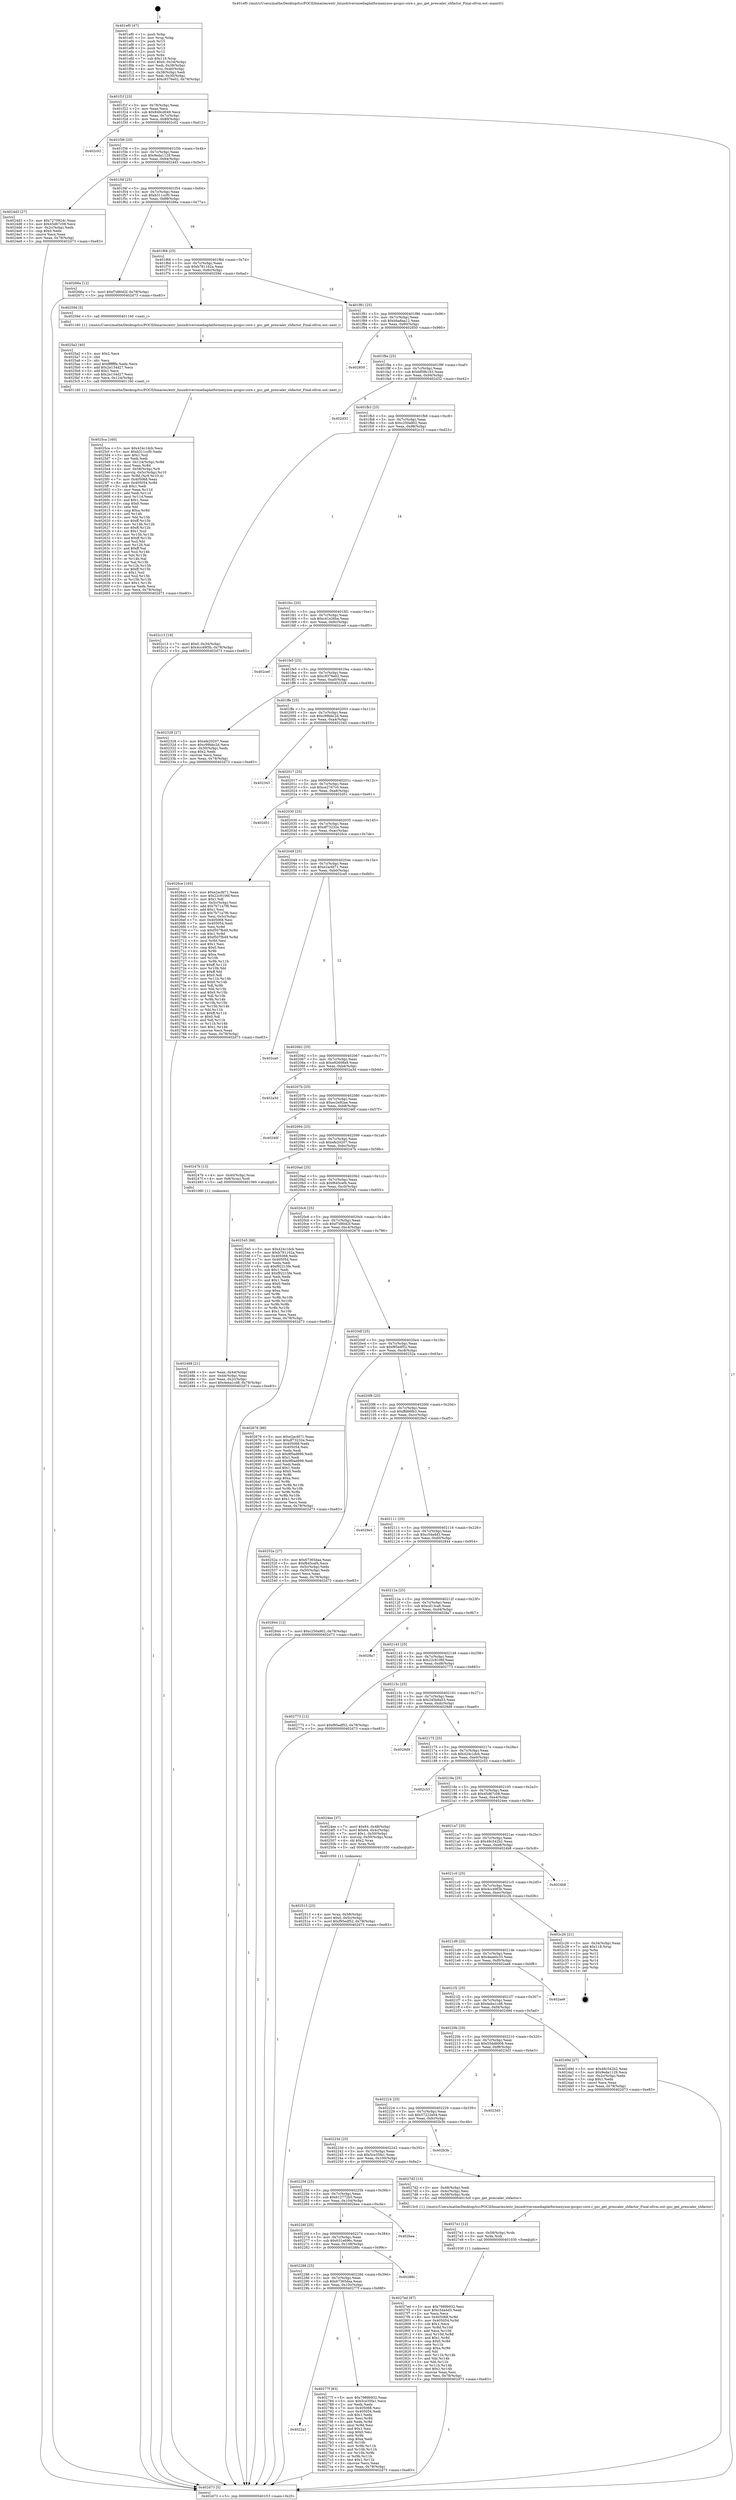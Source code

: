 digraph "0x401ef0" {
  label = "0x401ef0 (/mnt/c/Users/mathe/Desktop/tcc/POCII/binaries/extr_linuxdriversmediaplatformexynos-gscgsc-core.c_gsc_get_prescaler_shfactor_Final-ollvm.out::main(0))"
  labelloc = "t"
  node[shape=record]

  Entry [label="",width=0.3,height=0.3,shape=circle,fillcolor=black,style=filled]
  "0x401f1f" [label="{
     0x401f1f [23]\l
     | [instrs]\l
     &nbsp;&nbsp;0x401f1f \<+3\>: mov -0x78(%rbp),%eax\l
     &nbsp;&nbsp;0x401f22 \<+2\>: mov %eax,%ecx\l
     &nbsp;&nbsp;0x401f24 \<+6\>: sub $0x849cd049,%ecx\l
     &nbsp;&nbsp;0x401f2a \<+3\>: mov %eax,-0x7c(%rbp)\l
     &nbsp;&nbsp;0x401f2d \<+3\>: mov %ecx,-0x80(%rbp)\l
     &nbsp;&nbsp;0x401f30 \<+6\>: je 0000000000402c02 \<main+0xd12\>\l
  }"]
  "0x402c02" [label="{
     0x402c02\l
  }", style=dashed]
  "0x401f36" [label="{
     0x401f36 [25]\l
     | [instrs]\l
     &nbsp;&nbsp;0x401f36 \<+5\>: jmp 0000000000401f3b \<main+0x4b\>\l
     &nbsp;&nbsp;0x401f3b \<+3\>: mov -0x7c(%rbp),%eax\l
     &nbsp;&nbsp;0x401f3e \<+5\>: sub $0x9eda1129,%eax\l
     &nbsp;&nbsp;0x401f43 \<+6\>: mov %eax,-0x84(%rbp)\l
     &nbsp;&nbsp;0x401f49 \<+6\>: je 00000000004024d3 \<main+0x5e3\>\l
  }"]
  Exit [label="",width=0.3,height=0.3,shape=circle,fillcolor=black,style=filled,peripheries=2]
  "0x4024d3" [label="{
     0x4024d3 [27]\l
     | [instrs]\l
     &nbsp;&nbsp;0x4024d3 \<+5\>: mov $0x7270924c,%eax\l
     &nbsp;&nbsp;0x4024d8 \<+5\>: mov $0x45d67c08,%ecx\l
     &nbsp;&nbsp;0x4024dd \<+3\>: mov -0x2c(%rbp),%edx\l
     &nbsp;&nbsp;0x4024e0 \<+3\>: cmp $0x0,%edx\l
     &nbsp;&nbsp;0x4024e3 \<+3\>: cmove %ecx,%eax\l
     &nbsp;&nbsp;0x4024e6 \<+3\>: mov %eax,-0x78(%rbp)\l
     &nbsp;&nbsp;0x4024e9 \<+5\>: jmp 0000000000402d73 \<main+0xe83\>\l
  }"]
  "0x401f4f" [label="{
     0x401f4f [25]\l
     | [instrs]\l
     &nbsp;&nbsp;0x401f4f \<+5\>: jmp 0000000000401f54 \<main+0x64\>\l
     &nbsp;&nbsp;0x401f54 \<+3\>: mov -0x7c(%rbp),%eax\l
     &nbsp;&nbsp;0x401f57 \<+5\>: sub $0xb311ccf0,%eax\l
     &nbsp;&nbsp;0x401f5c \<+6\>: mov %eax,-0x88(%rbp)\l
     &nbsp;&nbsp;0x401f62 \<+6\>: je 000000000040266a \<main+0x77a\>\l
  }"]
  "0x4027ed" [label="{
     0x4027ed [87]\l
     | [instrs]\l
     &nbsp;&nbsp;0x4027ed \<+5\>: mov $0x7989b932,%esi\l
     &nbsp;&nbsp;0x4027f2 \<+5\>: mov $0xc54a4d3,%eax\l
     &nbsp;&nbsp;0x4027f7 \<+2\>: xor %ecx,%ecx\l
     &nbsp;&nbsp;0x4027f9 \<+8\>: mov 0x405068,%r8d\l
     &nbsp;&nbsp;0x402801 \<+8\>: mov 0x405054,%r9d\l
     &nbsp;&nbsp;0x402809 \<+3\>: sub $0x1,%ecx\l
     &nbsp;&nbsp;0x40280c \<+3\>: mov %r8d,%r10d\l
     &nbsp;&nbsp;0x40280f \<+3\>: add %ecx,%r10d\l
     &nbsp;&nbsp;0x402812 \<+4\>: imul %r10d,%r8d\l
     &nbsp;&nbsp;0x402816 \<+4\>: and $0x1,%r8d\l
     &nbsp;&nbsp;0x40281a \<+4\>: cmp $0x0,%r8d\l
     &nbsp;&nbsp;0x40281e \<+4\>: sete %r11b\l
     &nbsp;&nbsp;0x402822 \<+4\>: cmp $0xa,%r9d\l
     &nbsp;&nbsp;0x402826 \<+3\>: setl %bl\l
     &nbsp;&nbsp;0x402829 \<+3\>: mov %r11b,%r14b\l
     &nbsp;&nbsp;0x40282c \<+3\>: and %bl,%r14b\l
     &nbsp;&nbsp;0x40282f \<+3\>: xor %bl,%r11b\l
     &nbsp;&nbsp;0x402832 \<+3\>: or %r11b,%r14b\l
     &nbsp;&nbsp;0x402835 \<+4\>: test $0x1,%r14b\l
     &nbsp;&nbsp;0x402839 \<+3\>: cmovne %eax,%esi\l
     &nbsp;&nbsp;0x40283c \<+3\>: mov %esi,-0x78(%rbp)\l
     &nbsp;&nbsp;0x40283f \<+5\>: jmp 0000000000402d73 \<main+0xe83\>\l
  }"]
  "0x40266a" [label="{
     0x40266a [12]\l
     | [instrs]\l
     &nbsp;&nbsp;0x40266a \<+7\>: movl $0xf7d80d2f,-0x78(%rbp)\l
     &nbsp;&nbsp;0x402671 \<+5\>: jmp 0000000000402d73 \<main+0xe83\>\l
  }"]
  "0x401f68" [label="{
     0x401f68 [25]\l
     | [instrs]\l
     &nbsp;&nbsp;0x401f68 \<+5\>: jmp 0000000000401f6d \<main+0x7d\>\l
     &nbsp;&nbsp;0x401f6d \<+3\>: mov -0x7c(%rbp),%eax\l
     &nbsp;&nbsp;0x401f70 \<+5\>: sub $0xb781162a,%eax\l
     &nbsp;&nbsp;0x401f75 \<+6\>: mov %eax,-0x8c(%rbp)\l
     &nbsp;&nbsp;0x401f7b \<+6\>: je 000000000040259d \<main+0x6ad\>\l
  }"]
  "0x4027e1" [label="{
     0x4027e1 [12]\l
     | [instrs]\l
     &nbsp;&nbsp;0x4027e1 \<+4\>: mov -0x58(%rbp),%rdx\l
     &nbsp;&nbsp;0x4027e5 \<+3\>: mov %rdx,%rdi\l
     &nbsp;&nbsp;0x4027e8 \<+5\>: call 0000000000401030 \<free@plt\>\l
     | [calls]\l
     &nbsp;&nbsp;0x401030 \{1\} (unknown)\l
  }"]
  "0x40259d" [label="{
     0x40259d [5]\l
     | [instrs]\l
     &nbsp;&nbsp;0x40259d \<+5\>: call 0000000000401160 \<next_i\>\l
     | [calls]\l
     &nbsp;&nbsp;0x401160 \{1\} (/mnt/c/Users/mathe/Desktop/tcc/POCII/binaries/extr_linuxdriversmediaplatformexynos-gscgsc-core.c_gsc_get_prescaler_shfactor_Final-ollvm.out::next_i)\l
  }"]
  "0x401f81" [label="{
     0x401f81 [25]\l
     | [instrs]\l
     &nbsp;&nbsp;0x401f81 \<+5\>: jmp 0000000000401f86 \<main+0x96\>\l
     &nbsp;&nbsp;0x401f86 \<+3\>: mov -0x7c(%rbp),%eax\l
     &nbsp;&nbsp;0x401f89 \<+5\>: sub $0xbba8aa12,%eax\l
     &nbsp;&nbsp;0x401f8e \<+6\>: mov %eax,-0x90(%rbp)\l
     &nbsp;&nbsp;0x401f94 \<+6\>: je 0000000000402850 \<main+0x960\>\l
  }"]
  "0x4022a1" [label="{
     0x4022a1\l
  }", style=dashed]
  "0x402850" [label="{
     0x402850\l
  }", style=dashed]
  "0x401f9a" [label="{
     0x401f9a [25]\l
     | [instrs]\l
     &nbsp;&nbsp;0x401f9a \<+5\>: jmp 0000000000401f9f \<main+0xaf\>\l
     &nbsp;&nbsp;0x401f9f \<+3\>: mov -0x7c(%rbp),%eax\l
     &nbsp;&nbsp;0x401fa2 \<+5\>: sub $0xbf09b163,%eax\l
     &nbsp;&nbsp;0x401fa7 \<+6\>: mov %eax,-0x94(%rbp)\l
     &nbsp;&nbsp;0x401fad \<+6\>: je 0000000000402d32 \<main+0xe42\>\l
  }"]
  "0x40277f" [label="{
     0x40277f [83]\l
     | [instrs]\l
     &nbsp;&nbsp;0x40277f \<+5\>: mov $0x7989b932,%eax\l
     &nbsp;&nbsp;0x402784 \<+5\>: mov $0x5ce35fa1,%ecx\l
     &nbsp;&nbsp;0x402789 \<+2\>: xor %edx,%edx\l
     &nbsp;&nbsp;0x40278b \<+7\>: mov 0x405068,%esi\l
     &nbsp;&nbsp;0x402792 \<+7\>: mov 0x405054,%edi\l
     &nbsp;&nbsp;0x402799 \<+3\>: sub $0x1,%edx\l
     &nbsp;&nbsp;0x40279c \<+3\>: mov %esi,%r8d\l
     &nbsp;&nbsp;0x40279f \<+3\>: add %edx,%r8d\l
     &nbsp;&nbsp;0x4027a2 \<+4\>: imul %r8d,%esi\l
     &nbsp;&nbsp;0x4027a6 \<+3\>: and $0x1,%esi\l
     &nbsp;&nbsp;0x4027a9 \<+3\>: cmp $0x0,%esi\l
     &nbsp;&nbsp;0x4027ac \<+4\>: sete %r9b\l
     &nbsp;&nbsp;0x4027b0 \<+3\>: cmp $0xa,%edi\l
     &nbsp;&nbsp;0x4027b3 \<+4\>: setl %r10b\l
     &nbsp;&nbsp;0x4027b7 \<+3\>: mov %r9b,%r11b\l
     &nbsp;&nbsp;0x4027ba \<+3\>: and %r10b,%r11b\l
     &nbsp;&nbsp;0x4027bd \<+3\>: xor %r10b,%r9b\l
     &nbsp;&nbsp;0x4027c0 \<+3\>: or %r9b,%r11b\l
     &nbsp;&nbsp;0x4027c3 \<+4\>: test $0x1,%r11b\l
     &nbsp;&nbsp;0x4027c7 \<+3\>: cmovne %ecx,%eax\l
     &nbsp;&nbsp;0x4027ca \<+3\>: mov %eax,-0x78(%rbp)\l
     &nbsp;&nbsp;0x4027cd \<+5\>: jmp 0000000000402d73 \<main+0xe83\>\l
  }"]
  "0x402d32" [label="{
     0x402d32\l
  }", style=dashed]
  "0x401fb3" [label="{
     0x401fb3 [25]\l
     | [instrs]\l
     &nbsp;&nbsp;0x401fb3 \<+5\>: jmp 0000000000401fb8 \<main+0xc8\>\l
     &nbsp;&nbsp;0x401fb8 \<+3\>: mov -0x7c(%rbp),%eax\l
     &nbsp;&nbsp;0x401fbb \<+5\>: sub $0xc250a902,%eax\l
     &nbsp;&nbsp;0x401fc0 \<+6\>: mov %eax,-0x98(%rbp)\l
     &nbsp;&nbsp;0x401fc6 \<+6\>: je 0000000000402c13 \<main+0xd23\>\l
  }"]
  "0x402288" [label="{
     0x402288 [25]\l
     | [instrs]\l
     &nbsp;&nbsp;0x402288 \<+5\>: jmp 000000000040228d \<main+0x39d\>\l
     &nbsp;&nbsp;0x40228d \<+3\>: mov -0x7c(%rbp),%eax\l
     &nbsp;&nbsp;0x402290 \<+5\>: sub $0x67365daa,%eax\l
     &nbsp;&nbsp;0x402295 \<+6\>: mov %eax,-0x10c(%rbp)\l
     &nbsp;&nbsp;0x40229b \<+6\>: je 000000000040277f \<main+0x88f\>\l
  }"]
  "0x402c13" [label="{
     0x402c13 [19]\l
     | [instrs]\l
     &nbsp;&nbsp;0x402c13 \<+7\>: movl $0x0,-0x34(%rbp)\l
     &nbsp;&nbsp;0x402c1a \<+7\>: movl $0x4cc49f3b,-0x78(%rbp)\l
     &nbsp;&nbsp;0x402c21 \<+5\>: jmp 0000000000402d73 \<main+0xe83\>\l
  }"]
  "0x401fcc" [label="{
     0x401fcc [25]\l
     | [instrs]\l
     &nbsp;&nbsp;0x401fcc \<+5\>: jmp 0000000000401fd1 \<main+0xe1\>\l
     &nbsp;&nbsp;0x401fd1 \<+3\>: mov -0x7c(%rbp),%eax\l
     &nbsp;&nbsp;0x401fd4 \<+5\>: sub $0xc41e26ba,%eax\l
     &nbsp;&nbsp;0x401fd9 \<+6\>: mov %eax,-0x9c(%rbp)\l
     &nbsp;&nbsp;0x401fdf \<+6\>: je 0000000000402ce0 \<main+0xdf0\>\l
  }"]
  "0x40288c" [label="{
     0x40288c\l
  }", style=dashed]
  "0x402ce0" [label="{
     0x402ce0\l
  }", style=dashed]
  "0x401fe5" [label="{
     0x401fe5 [25]\l
     | [instrs]\l
     &nbsp;&nbsp;0x401fe5 \<+5\>: jmp 0000000000401fea \<main+0xfa\>\l
     &nbsp;&nbsp;0x401fea \<+3\>: mov -0x7c(%rbp),%eax\l
     &nbsp;&nbsp;0x401fed \<+5\>: sub $0xc9376e02,%eax\l
     &nbsp;&nbsp;0x401ff2 \<+6\>: mov %eax,-0xa0(%rbp)\l
     &nbsp;&nbsp;0x401ff8 \<+6\>: je 0000000000402328 \<main+0x438\>\l
  }"]
  "0x40226f" [label="{
     0x40226f [25]\l
     | [instrs]\l
     &nbsp;&nbsp;0x40226f \<+5\>: jmp 0000000000402274 \<main+0x384\>\l
     &nbsp;&nbsp;0x402274 \<+3\>: mov -0x7c(%rbp),%eax\l
     &nbsp;&nbsp;0x402277 \<+5\>: sub $0x631e696c,%eax\l
     &nbsp;&nbsp;0x40227c \<+6\>: mov %eax,-0x108(%rbp)\l
     &nbsp;&nbsp;0x402282 \<+6\>: je 000000000040288c \<main+0x99c\>\l
  }"]
  "0x402328" [label="{
     0x402328 [27]\l
     | [instrs]\l
     &nbsp;&nbsp;0x402328 \<+5\>: mov $0xefe20207,%eax\l
     &nbsp;&nbsp;0x40232d \<+5\>: mov $0xc99bbc2d,%ecx\l
     &nbsp;&nbsp;0x402332 \<+3\>: mov -0x30(%rbp),%edx\l
     &nbsp;&nbsp;0x402335 \<+3\>: cmp $0x2,%edx\l
     &nbsp;&nbsp;0x402338 \<+3\>: cmovne %ecx,%eax\l
     &nbsp;&nbsp;0x40233b \<+3\>: mov %eax,-0x78(%rbp)\l
     &nbsp;&nbsp;0x40233e \<+5\>: jmp 0000000000402d73 \<main+0xe83\>\l
  }"]
  "0x401ffe" [label="{
     0x401ffe [25]\l
     | [instrs]\l
     &nbsp;&nbsp;0x401ffe \<+5\>: jmp 0000000000402003 \<main+0x113\>\l
     &nbsp;&nbsp;0x402003 \<+3\>: mov -0x7c(%rbp),%eax\l
     &nbsp;&nbsp;0x402006 \<+5\>: sub $0xc99bbc2d,%eax\l
     &nbsp;&nbsp;0x40200b \<+6\>: mov %eax,-0xa4(%rbp)\l
     &nbsp;&nbsp;0x402011 \<+6\>: je 0000000000402343 \<main+0x453\>\l
  }"]
  "0x402d73" [label="{
     0x402d73 [5]\l
     | [instrs]\l
     &nbsp;&nbsp;0x402d73 \<+5\>: jmp 0000000000401f1f \<main+0x2f\>\l
  }"]
  "0x401ef0" [label="{
     0x401ef0 [47]\l
     | [instrs]\l
     &nbsp;&nbsp;0x401ef0 \<+1\>: push %rbp\l
     &nbsp;&nbsp;0x401ef1 \<+3\>: mov %rsp,%rbp\l
     &nbsp;&nbsp;0x401ef4 \<+2\>: push %r15\l
     &nbsp;&nbsp;0x401ef6 \<+2\>: push %r14\l
     &nbsp;&nbsp;0x401ef8 \<+2\>: push %r13\l
     &nbsp;&nbsp;0x401efa \<+2\>: push %r12\l
     &nbsp;&nbsp;0x401efc \<+1\>: push %rbx\l
     &nbsp;&nbsp;0x401efd \<+7\>: sub $0x118,%rsp\l
     &nbsp;&nbsp;0x401f04 \<+7\>: movl $0x0,-0x34(%rbp)\l
     &nbsp;&nbsp;0x401f0b \<+3\>: mov %edi,-0x38(%rbp)\l
     &nbsp;&nbsp;0x401f0e \<+4\>: mov %rsi,-0x40(%rbp)\l
     &nbsp;&nbsp;0x401f12 \<+3\>: mov -0x38(%rbp),%edi\l
     &nbsp;&nbsp;0x401f15 \<+3\>: mov %edi,-0x30(%rbp)\l
     &nbsp;&nbsp;0x401f18 \<+7\>: movl $0xc9376e02,-0x78(%rbp)\l
  }"]
  "0x402bea" [label="{
     0x402bea\l
  }", style=dashed]
  "0x402343" [label="{
     0x402343\l
  }", style=dashed]
  "0x402017" [label="{
     0x402017 [25]\l
     | [instrs]\l
     &nbsp;&nbsp;0x402017 \<+5\>: jmp 000000000040201c \<main+0x12c\>\l
     &nbsp;&nbsp;0x40201c \<+3\>: mov -0x7c(%rbp),%eax\l
     &nbsp;&nbsp;0x40201f \<+5\>: sub $0xce2767c0,%eax\l
     &nbsp;&nbsp;0x402024 \<+6\>: mov %eax,-0xa8(%rbp)\l
     &nbsp;&nbsp;0x40202a \<+6\>: je 0000000000402d51 \<main+0xe61\>\l
  }"]
  "0x402256" [label="{
     0x402256 [25]\l
     | [instrs]\l
     &nbsp;&nbsp;0x402256 \<+5\>: jmp 000000000040225b \<main+0x36b\>\l
     &nbsp;&nbsp;0x40225b \<+3\>: mov -0x7c(%rbp),%eax\l
     &nbsp;&nbsp;0x40225e \<+5\>: sub $0x612772b5,%eax\l
     &nbsp;&nbsp;0x402263 \<+6\>: mov %eax,-0x104(%rbp)\l
     &nbsp;&nbsp;0x402269 \<+6\>: je 0000000000402bea \<main+0xcfa\>\l
  }"]
  "0x402d51" [label="{
     0x402d51\l
  }", style=dashed]
  "0x402030" [label="{
     0x402030 [25]\l
     | [instrs]\l
     &nbsp;&nbsp;0x402030 \<+5\>: jmp 0000000000402035 \<main+0x145\>\l
     &nbsp;&nbsp;0x402035 \<+3\>: mov -0x7c(%rbp),%eax\l
     &nbsp;&nbsp;0x402038 \<+5\>: sub $0xdf73232e,%eax\l
     &nbsp;&nbsp;0x40203d \<+6\>: mov %eax,-0xac(%rbp)\l
     &nbsp;&nbsp;0x402043 \<+6\>: je 00000000004026ce \<main+0x7de\>\l
  }"]
  "0x4027d2" [label="{
     0x4027d2 [15]\l
     | [instrs]\l
     &nbsp;&nbsp;0x4027d2 \<+3\>: mov -0x48(%rbp),%edi\l
     &nbsp;&nbsp;0x4027d5 \<+3\>: mov -0x4c(%rbp),%esi\l
     &nbsp;&nbsp;0x4027d8 \<+4\>: mov -0x58(%rbp),%rdx\l
     &nbsp;&nbsp;0x4027dc \<+5\>: call 00000000004013c0 \<gsc_get_prescaler_shfactor\>\l
     | [calls]\l
     &nbsp;&nbsp;0x4013c0 \{1\} (/mnt/c/Users/mathe/Desktop/tcc/POCII/binaries/extr_linuxdriversmediaplatformexynos-gscgsc-core.c_gsc_get_prescaler_shfactor_Final-ollvm.out::gsc_get_prescaler_shfactor)\l
  }"]
  "0x4026ce" [label="{
     0x4026ce [165]\l
     | [instrs]\l
     &nbsp;&nbsp;0x4026ce \<+5\>: mov $0xe2acfd71,%eax\l
     &nbsp;&nbsp;0x4026d3 \<+5\>: mov $0x22c9106f,%ecx\l
     &nbsp;&nbsp;0x4026d8 \<+2\>: mov $0x1,%dl\l
     &nbsp;&nbsp;0x4026da \<+3\>: mov -0x5c(%rbp),%esi\l
     &nbsp;&nbsp;0x4026dd \<+6\>: add $0x7b71a7f6,%esi\l
     &nbsp;&nbsp;0x4026e3 \<+3\>: add $0x1,%esi\l
     &nbsp;&nbsp;0x4026e6 \<+6\>: sub $0x7b71a7f6,%esi\l
     &nbsp;&nbsp;0x4026ec \<+3\>: mov %esi,-0x5c(%rbp)\l
     &nbsp;&nbsp;0x4026ef \<+7\>: mov 0x405068,%esi\l
     &nbsp;&nbsp;0x4026f6 \<+7\>: mov 0x405054,%edi\l
     &nbsp;&nbsp;0x4026fd \<+3\>: mov %esi,%r8d\l
     &nbsp;&nbsp;0x402700 \<+7\>: sub $0xf507fb49,%r8d\l
     &nbsp;&nbsp;0x402707 \<+4\>: sub $0x1,%r8d\l
     &nbsp;&nbsp;0x40270b \<+7\>: add $0xf507fb49,%r8d\l
     &nbsp;&nbsp;0x402712 \<+4\>: imul %r8d,%esi\l
     &nbsp;&nbsp;0x402716 \<+3\>: and $0x1,%esi\l
     &nbsp;&nbsp;0x402719 \<+3\>: cmp $0x0,%esi\l
     &nbsp;&nbsp;0x40271c \<+4\>: sete %r9b\l
     &nbsp;&nbsp;0x402720 \<+3\>: cmp $0xa,%edi\l
     &nbsp;&nbsp;0x402723 \<+4\>: setl %r10b\l
     &nbsp;&nbsp;0x402727 \<+3\>: mov %r9b,%r11b\l
     &nbsp;&nbsp;0x40272a \<+4\>: xor $0xff,%r11b\l
     &nbsp;&nbsp;0x40272e \<+3\>: mov %r10b,%bl\l
     &nbsp;&nbsp;0x402731 \<+3\>: xor $0xff,%bl\l
     &nbsp;&nbsp;0x402734 \<+3\>: xor $0x0,%dl\l
     &nbsp;&nbsp;0x402737 \<+3\>: mov %r11b,%r14b\l
     &nbsp;&nbsp;0x40273a \<+4\>: and $0x0,%r14b\l
     &nbsp;&nbsp;0x40273e \<+3\>: and %dl,%r9b\l
     &nbsp;&nbsp;0x402741 \<+3\>: mov %bl,%r15b\l
     &nbsp;&nbsp;0x402744 \<+4\>: and $0x0,%r15b\l
     &nbsp;&nbsp;0x402748 \<+3\>: and %dl,%r10b\l
     &nbsp;&nbsp;0x40274b \<+3\>: or %r9b,%r14b\l
     &nbsp;&nbsp;0x40274e \<+3\>: or %r10b,%r15b\l
     &nbsp;&nbsp;0x402751 \<+3\>: xor %r15b,%r14b\l
     &nbsp;&nbsp;0x402754 \<+3\>: or %bl,%r11b\l
     &nbsp;&nbsp;0x402757 \<+4\>: xor $0xff,%r11b\l
     &nbsp;&nbsp;0x40275b \<+3\>: or $0x0,%dl\l
     &nbsp;&nbsp;0x40275e \<+3\>: and %dl,%r11b\l
     &nbsp;&nbsp;0x402761 \<+3\>: or %r11b,%r14b\l
     &nbsp;&nbsp;0x402764 \<+4\>: test $0x1,%r14b\l
     &nbsp;&nbsp;0x402768 \<+3\>: cmovne %ecx,%eax\l
     &nbsp;&nbsp;0x40276b \<+3\>: mov %eax,-0x78(%rbp)\l
     &nbsp;&nbsp;0x40276e \<+5\>: jmp 0000000000402d73 \<main+0xe83\>\l
  }"]
  "0x402049" [label="{
     0x402049 [25]\l
     | [instrs]\l
     &nbsp;&nbsp;0x402049 \<+5\>: jmp 000000000040204e \<main+0x15e\>\l
     &nbsp;&nbsp;0x40204e \<+3\>: mov -0x7c(%rbp),%eax\l
     &nbsp;&nbsp;0x402051 \<+5\>: sub $0xe2acfd71,%eax\l
     &nbsp;&nbsp;0x402056 \<+6\>: mov %eax,-0xb0(%rbp)\l
     &nbsp;&nbsp;0x40205c \<+6\>: je 0000000000402ca0 \<main+0xdb0\>\l
  }"]
  "0x40223d" [label="{
     0x40223d [25]\l
     | [instrs]\l
     &nbsp;&nbsp;0x40223d \<+5\>: jmp 0000000000402242 \<main+0x352\>\l
     &nbsp;&nbsp;0x402242 \<+3\>: mov -0x7c(%rbp),%eax\l
     &nbsp;&nbsp;0x402245 \<+5\>: sub $0x5ce35fa1,%eax\l
     &nbsp;&nbsp;0x40224a \<+6\>: mov %eax,-0x100(%rbp)\l
     &nbsp;&nbsp;0x402250 \<+6\>: je 00000000004027d2 \<main+0x8e2\>\l
  }"]
  "0x402ca0" [label="{
     0x402ca0\l
  }", style=dashed]
  "0x402062" [label="{
     0x402062 [25]\l
     | [instrs]\l
     &nbsp;&nbsp;0x402062 \<+5\>: jmp 0000000000402067 \<main+0x177\>\l
     &nbsp;&nbsp;0x402067 \<+3\>: mov -0x7c(%rbp),%eax\l
     &nbsp;&nbsp;0x40206a \<+5\>: sub $0xe92608a9,%eax\l
     &nbsp;&nbsp;0x40206f \<+6\>: mov %eax,-0xb4(%rbp)\l
     &nbsp;&nbsp;0x402075 \<+6\>: je 0000000000402a3d \<main+0xb4d\>\l
  }"]
  "0x402b3b" [label="{
     0x402b3b\l
  }", style=dashed]
  "0x402a3d" [label="{
     0x402a3d\l
  }", style=dashed]
  "0x40207b" [label="{
     0x40207b [25]\l
     | [instrs]\l
     &nbsp;&nbsp;0x40207b \<+5\>: jmp 0000000000402080 \<main+0x190\>\l
     &nbsp;&nbsp;0x402080 \<+3\>: mov -0x7c(%rbp),%eax\l
     &nbsp;&nbsp;0x402083 \<+5\>: sub $0xec2e92ae,%eax\l
     &nbsp;&nbsp;0x402088 \<+6\>: mov %eax,-0xb8(%rbp)\l
     &nbsp;&nbsp;0x40208e \<+6\>: je 000000000040246f \<main+0x57f\>\l
  }"]
  "0x402224" [label="{
     0x402224 [25]\l
     | [instrs]\l
     &nbsp;&nbsp;0x402224 \<+5\>: jmp 0000000000402229 \<main+0x339\>\l
     &nbsp;&nbsp;0x402229 \<+3\>: mov -0x7c(%rbp),%eax\l
     &nbsp;&nbsp;0x40222c \<+5\>: sub $0x57222e04,%eax\l
     &nbsp;&nbsp;0x402231 \<+6\>: mov %eax,-0xfc(%rbp)\l
     &nbsp;&nbsp;0x402237 \<+6\>: je 0000000000402b3b \<main+0xc4b\>\l
  }"]
  "0x40246f" [label="{
     0x40246f\l
  }", style=dashed]
  "0x402094" [label="{
     0x402094 [25]\l
     | [instrs]\l
     &nbsp;&nbsp;0x402094 \<+5\>: jmp 0000000000402099 \<main+0x1a9\>\l
     &nbsp;&nbsp;0x402099 \<+3\>: mov -0x7c(%rbp),%eax\l
     &nbsp;&nbsp;0x40209c \<+5\>: sub $0xefe20207,%eax\l
     &nbsp;&nbsp;0x4020a1 \<+6\>: mov %eax,-0xbc(%rbp)\l
     &nbsp;&nbsp;0x4020a7 \<+6\>: je 000000000040247b \<main+0x58b\>\l
  }"]
  "0x4023d3" [label="{
     0x4023d3\l
  }", style=dashed]
  "0x40247b" [label="{
     0x40247b [13]\l
     | [instrs]\l
     &nbsp;&nbsp;0x40247b \<+4\>: mov -0x40(%rbp),%rax\l
     &nbsp;&nbsp;0x40247f \<+4\>: mov 0x8(%rax),%rdi\l
     &nbsp;&nbsp;0x402483 \<+5\>: call 0000000000401060 \<atoi@plt\>\l
     | [calls]\l
     &nbsp;&nbsp;0x401060 \{1\} (unknown)\l
  }"]
  "0x4020ad" [label="{
     0x4020ad [25]\l
     | [instrs]\l
     &nbsp;&nbsp;0x4020ad \<+5\>: jmp 00000000004020b2 \<main+0x1c2\>\l
     &nbsp;&nbsp;0x4020b2 \<+3\>: mov -0x7c(%rbp),%eax\l
     &nbsp;&nbsp;0x4020b5 \<+5\>: sub $0xf645cef4,%eax\l
     &nbsp;&nbsp;0x4020ba \<+6\>: mov %eax,-0xc0(%rbp)\l
     &nbsp;&nbsp;0x4020c0 \<+6\>: je 0000000000402545 \<main+0x655\>\l
  }"]
  "0x402488" [label="{
     0x402488 [21]\l
     | [instrs]\l
     &nbsp;&nbsp;0x402488 \<+3\>: mov %eax,-0x44(%rbp)\l
     &nbsp;&nbsp;0x40248b \<+3\>: mov -0x44(%rbp),%eax\l
     &nbsp;&nbsp;0x40248e \<+3\>: mov %eax,-0x2c(%rbp)\l
     &nbsp;&nbsp;0x402491 \<+7\>: movl $0x4eba1cd8,-0x78(%rbp)\l
     &nbsp;&nbsp;0x402498 \<+5\>: jmp 0000000000402d73 \<main+0xe83\>\l
  }"]
  "0x4025ca" [label="{
     0x4025ca [160]\l
     | [instrs]\l
     &nbsp;&nbsp;0x4025ca \<+5\>: mov $0x424c1dcb,%ecx\l
     &nbsp;&nbsp;0x4025cf \<+5\>: mov $0xb311ccf0,%edx\l
     &nbsp;&nbsp;0x4025d4 \<+3\>: mov $0x1,%sil\l
     &nbsp;&nbsp;0x4025d7 \<+2\>: xor %edi,%edi\l
     &nbsp;&nbsp;0x4025d9 \<+7\>: mov -0x124(%rbp),%r8d\l
     &nbsp;&nbsp;0x4025e0 \<+4\>: imul %eax,%r8d\l
     &nbsp;&nbsp;0x4025e4 \<+4\>: mov -0x58(%rbp),%r9\l
     &nbsp;&nbsp;0x4025e8 \<+4\>: movslq -0x5c(%rbp),%r10\l
     &nbsp;&nbsp;0x4025ec \<+4\>: mov %r8d,(%r9,%r10,4)\l
     &nbsp;&nbsp;0x4025f0 \<+7\>: mov 0x405068,%eax\l
     &nbsp;&nbsp;0x4025f7 \<+8\>: mov 0x405054,%r8d\l
     &nbsp;&nbsp;0x4025ff \<+3\>: sub $0x1,%edi\l
     &nbsp;&nbsp;0x402602 \<+3\>: mov %eax,%r11d\l
     &nbsp;&nbsp;0x402605 \<+3\>: add %edi,%r11d\l
     &nbsp;&nbsp;0x402608 \<+4\>: imul %r11d,%eax\l
     &nbsp;&nbsp;0x40260c \<+3\>: and $0x1,%eax\l
     &nbsp;&nbsp;0x40260f \<+3\>: cmp $0x0,%eax\l
     &nbsp;&nbsp;0x402612 \<+3\>: sete %bl\l
     &nbsp;&nbsp;0x402615 \<+4\>: cmp $0xa,%r8d\l
     &nbsp;&nbsp;0x402619 \<+4\>: setl %r14b\l
     &nbsp;&nbsp;0x40261d \<+3\>: mov %bl,%r15b\l
     &nbsp;&nbsp;0x402620 \<+4\>: xor $0xff,%r15b\l
     &nbsp;&nbsp;0x402624 \<+3\>: mov %r14b,%r12b\l
     &nbsp;&nbsp;0x402627 \<+4\>: xor $0xff,%r12b\l
     &nbsp;&nbsp;0x40262b \<+4\>: xor $0x1,%sil\l
     &nbsp;&nbsp;0x40262f \<+3\>: mov %r15b,%r13b\l
     &nbsp;&nbsp;0x402632 \<+4\>: and $0xff,%r13b\l
     &nbsp;&nbsp;0x402636 \<+3\>: and %sil,%bl\l
     &nbsp;&nbsp;0x402639 \<+3\>: mov %r12b,%al\l
     &nbsp;&nbsp;0x40263c \<+2\>: and $0xff,%al\l
     &nbsp;&nbsp;0x40263e \<+3\>: and %sil,%r14b\l
     &nbsp;&nbsp;0x402641 \<+3\>: or %bl,%r13b\l
     &nbsp;&nbsp;0x402644 \<+3\>: or %r14b,%al\l
     &nbsp;&nbsp;0x402647 \<+3\>: xor %al,%r13b\l
     &nbsp;&nbsp;0x40264a \<+3\>: or %r12b,%r15b\l
     &nbsp;&nbsp;0x40264d \<+4\>: xor $0xff,%r15b\l
     &nbsp;&nbsp;0x402651 \<+4\>: or $0x1,%sil\l
     &nbsp;&nbsp;0x402655 \<+3\>: and %sil,%r15b\l
     &nbsp;&nbsp;0x402658 \<+3\>: or %r15b,%r13b\l
     &nbsp;&nbsp;0x40265b \<+4\>: test $0x1,%r13b\l
     &nbsp;&nbsp;0x40265f \<+3\>: cmovne %edx,%ecx\l
     &nbsp;&nbsp;0x402662 \<+3\>: mov %ecx,-0x78(%rbp)\l
     &nbsp;&nbsp;0x402665 \<+5\>: jmp 0000000000402d73 \<main+0xe83\>\l
  }"]
  "0x402545" [label="{
     0x402545 [88]\l
     | [instrs]\l
     &nbsp;&nbsp;0x402545 \<+5\>: mov $0x424c1dcb,%eax\l
     &nbsp;&nbsp;0x40254a \<+5\>: mov $0xb781162a,%ecx\l
     &nbsp;&nbsp;0x40254f \<+7\>: mov 0x405068,%edx\l
     &nbsp;&nbsp;0x402556 \<+7\>: mov 0x405054,%esi\l
     &nbsp;&nbsp;0x40255d \<+2\>: mov %edx,%edi\l
     &nbsp;&nbsp;0x40255f \<+6\>: sub $0xf92215fe,%edi\l
     &nbsp;&nbsp;0x402565 \<+3\>: sub $0x1,%edi\l
     &nbsp;&nbsp;0x402568 \<+6\>: add $0xf92215fe,%edi\l
     &nbsp;&nbsp;0x40256e \<+3\>: imul %edi,%edx\l
     &nbsp;&nbsp;0x402571 \<+3\>: and $0x1,%edx\l
     &nbsp;&nbsp;0x402574 \<+3\>: cmp $0x0,%edx\l
     &nbsp;&nbsp;0x402577 \<+4\>: sete %r8b\l
     &nbsp;&nbsp;0x40257b \<+3\>: cmp $0xa,%esi\l
     &nbsp;&nbsp;0x40257e \<+4\>: setl %r9b\l
     &nbsp;&nbsp;0x402582 \<+3\>: mov %r8b,%r10b\l
     &nbsp;&nbsp;0x402585 \<+3\>: and %r9b,%r10b\l
     &nbsp;&nbsp;0x402588 \<+3\>: xor %r9b,%r8b\l
     &nbsp;&nbsp;0x40258b \<+3\>: or %r8b,%r10b\l
     &nbsp;&nbsp;0x40258e \<+4\>: test $0x1,%r10b\l
     &nbsp;&nbsp;0x402592 \<+3\>: cmovne %ecx,%eax\l
     &nbsp;&nbsp;0x402595 \<+3\>: mov %eax,-0x78(%rbp)\l
     &nbsp;&nbsp;0x402598 \<+5\>: jmp 0000000000402d73 \<main+0xe83\>\l
  }"]
  "0x4020c6" [label="{
     0x4020c6 [25]\l
     | [instrs]\l
     &nbsp;&nbsp;0x4020c6 \<+5\>: jmp 00000000004020cb \<main+0x1db\>\l
     &nbsp;&nbsp;0x4020cb \<+3\>: mov -0x7c(%rbp),%eax\l
     &nbsp;&nbsp;0x4020ce \<+5\>: sub $0xf7d80d2f,%eax\l
     &nbsp;&nbsp;0x4020d3 \<+6\>: mov %eax,-0xc4(%rbp)\l
     &nbsp;&nbsp;0x4020d9 \<+6\>: je 0000000000402676 \<main+0x786\>\l
  }"]
  "0x4025a2" [label="{
     0x4025a2 [40]\l
     | [instrs]\l
     &nbsp;&nbsp;0x4025a2 \<+5\>: mov $0x2,%ecx\l
     &nbsp;&nbsp;0x4025a7 \<+1\>: cltd\l
     &nbsp;&nbsp;0x4025a8 \<+2\>: idiv %ecx\l
     &nbsp;&nbsp;0x4025aa \<+6\>: imul $0xfffffffe,%edx,%ecx\l
     &nbsp;&nbsp;0x4025b0 \<+6\>: add $0x2e134d27,%ecx\l
     &nbsp;&nbsp;0x4025b6 \<+3\>: add $0x1,%ecx\l
     &nbsp;&nbsp;0x4025b9 \<+6\>: sub $0x2e134d27,%ecx\l
     &nbsp;&nbsp;0x4025bf \<+6\>: mov %ecx,-0x124(%rbp)\l
     &nbsp;&nbsp;0x4025c5 \<+5\>: call 0000000000401160 \<next_i\>\l
     | [calls]\l
     &nbsp;&nbsp;0x401160 \{1\} (/mnt/c/Users/mathe/Desktop/tcc/POCII/binaries/extr_linuxdriversmediaplatformexynos-gscgsc-core.c_gsc_get_prescaler_shfactor_Final-ollvm.out::next_i)\l
  }"]
  "0x402676" [label="{
     0x402676 [88]\l
     | [instrs]\l
     &nbsp;&nbsp;0x402676 \<+5\>: mov $0xe2acfd71,%eax\l
     &nbsp;&nbsp;0x40267b \<+5\>: mov $0xdf73232e,%ecx\l
     &nbsp;&nbsp;0x402680 \<+7\>: mov 0x405068,%edx\l
     &nbsp;&nbsp;0x402687 \<+7\>: mov 0x405054,%esi\l
     &nbsp;&nbsp;0x40268e \<+2\>: mov %edx,%edi\l
     &nbsp;&nbsp;0x402690 \<+6\>: sub $0x9f0ad699,%edi\l
     &nbsp;&nbsp;0x402696 \<+3\>: sub $0x1,%edi\l
     &nbsp;&nbsp;0x402699 \<+6\>: add $0x9f0ad699,%edi\l
     &nbsp;&nbsp;0x40269f \<+3\>: imul %edi,%edx\l
     &nbsp;&nbsp;0x4026a2 \<+3\>: and $0x1,%edx\l
     &nbsp;&nbsp;0x4026a5 \<+3\>: cmp $0x0,%edx\l
     &nbsp;&nbsp;0x4026a8 \<+4\>: sete %r8b\l
     &nbsp;&nbsp;0x4026ac \<+3\>: cmp $0xa,%esi\l
     &nbsp;&nbsp;0x4026af \<+4\>: setl %r9b\l
     &nbsp;&nbsp;0x4026b3 \<+3\>: mov %r8b,%r10b\l
     &nbsp;&nbsp;0x4026b6 \<+3\>: and %r9b,%r10b\l
     &nbsp;&nbsp;0x4026b9 \<+3\>: xor %r9b,%r8b\l
     &nbsp;&nbsp;0x4026bc \<+3\>: or %r8b,%r10b\l
     &nbsp;&nbsp;0x4026bf \<+4\>: test $0x1,%r10b\l
     &nbsp;&nbsp;0x4026c3 \<+3\>: cmovne %ecx,%eax\l
     &nbsp;&nbsp;0x4026c6 \<+3\>: mov %eax,-0x78(%rbp)\l
     &nbsp;&nbsp;0x4026c9 \<+5\>: jmp 0000000000402d73 \<main+0xe83\>\l
  }"]
  "0x4020df" [label="{
     0x4020df [25]\l
     | [instrs]\l
     &nbsp;&nbsp;0x4020df \<+5\>: jmp 00000000004020e4 \<main+0x1f4\>\l
     &nbsp;&nbsp;0x4020e4 \<+3\>: mov -0x7c(%rbp),%eax\l
     &nbsp;&nbsp;0x4020e7 \<+5\>: sub $0xf95edf52,%eax\l
     &nbsp;&nbsp;0x4020ec \<+6\>: mov %eax,-0xc8(%rbp)\l
     &nbsp;&nbsp;0x4020f2 \<+6\>: je 000000000040252a \<main+0x63a\>\l
  }"]
  "0x402513" [label="{
     0x402513 [23]\l
     | [instrs]\l
     &nbsp;&nbsp;0x402513 \<+4\>: mov %rax,-0x58(%rbp)\l
     &nbsp;&nbsp;0x402517 \<+7\>: movl $0x0,-0x5c(%rbp)\l
     &nbsp;&nbsp;0x40251e \<+7\>: movl $0xf95edf52,-0x78(%rbp)\l
     &nbsp;&nbsp;0x402525 \<+5\>: jmp 0000000000402d73 \<main+0xe83\>\l
  }"]
  "0x40252a" [label="{
     0x40252a [27]\l
     | [instrs]\l
     &nbsp;&nbsp;0x40252a \<+5\>: mov $0x67365daa,%eax\l
     &nbsp;&nbsp;0x40252f \<+5\>: mov $0xf645cef4,%ecx\l
     &nbsp;&nbsp;0x402534 \<+3\>: mov -0x5c(%rbp),%edx\l
     &nbsp;&nbsp;0x402537 \<+3\>: cmp -0x50(%rbp),%edx\l
     &nbsp;&nbsp;0x40253a \<+3\>: cmovl %ecx,%eax\l
     &nbsp;&nbsp;0x40253d \<+3\>: mov %eax,-0x78(%rbp)\l
     &nbsp;&nbsp;0x402540 \<+5\>: jmp 0000000000402d73 \<main+0xe83\>\l
  }"]
  "0x4020f8" [label="{
     0x4020f8 [25]\l
     | [instrs]\l
     &nbsp;&nbsp;0x4020f8 \<+5\>: jmp 00000000004020fd \<main+0x20d\>\l
     &nbsp;&nbsp;0x4020fd \<+3\>: mov -0x7c(%rbp),%eax\l
     &nbsp;&nbsp;0x402100 \<+5\>: sub $0xffd66fb3,%eax\l
     &nbsp;&nbsp;0x402105 \<+6\>: mov %eax,-0xcc(%rbp)\l
     &nbsp;&nbsp;0x40210b \<+6\>: je 00000000004029e5 \<main+0xaf5\>\l
  }"]
  "0x40220b" [label="{
     0x40220b [25]\l
     | [instrs]\l
     &nbsp;&nbsp;0x40220b \<+5\>: jmp 0000000000402210 \<main+0x320\>\l
     &nbsp;&nbsp;0x402210 \<+3\>: mov -0x7c(%rbp),%eax\l
     &nbsp;&nbsp;0x402213 \<+5\>: sub $0x55dd6008,%eax\l
     &nbsp;&nbsp;0x402218 \<+6\>: mov %eax,-0xf8(%rbp)\l
     &nbsp;&nbsp;0x40221e \<+6\>: je 00000000004023d3 \<main+0x4e3\>\l
  }"]
  "0x4029e5" [label="{
     0x4029e5\l
  }", style=dashed]
  "0x402111" [label="{
     0x402111 [25]\l
     | [instrs]\l
     &nbsp;&nbsp;0x402111 \<+5\>: jmp 0000000000402116 \<main+0x226\>\l
     &nbsp;&nbsp;0x402116 \<+3\>: mov -0x7c(%rbp),%eax\l
     &nbsp;&nbsp;0x402119 \<+5\>: sub $0xc54a4d3,%eax\l
     &nbsp;&nbsp;0x40211e \<+6\>: mov %eax,-0xd0(%rbp)\l
     &nbsp;&nbsp;0x402124 \<+6\>: je 0000000000402844 \<main+0x954\>\l
  }"]
  "0x40249d" [label="{
     0x40249d [27]\l
     | [instrs]\l
     &nbsp;&nbsp;0x40249d \<+5\>: mov $0x48c542b2,%eax\l
     &nbsp;&nbsp;0x4024a2 \<+5\>: mov $0x9eda1129,%ecx\l
     &nbsp;&nbsp;0x4024a7 \<+3\>: mov -0x2c(%rbp),%edx\l
     &nbsp;&nbsp;0x4024aa \<+3\>: cmp $0x1,%edx\l
     &nbsp;&nbsp;0x4024ad \<+3\>: cmovl %ecx,%eax\l
     &nbsp;&nbsp;0x4024b0 \<+3\>: mov %eax,-0x78(%rbp)\l
     &nbsp;&nbsp;0x4024b3 \<+5\>: jmp 0000000000402d73 \<main+0xe83\>\l
  }"]
  "0x402844" [label="{
     0x402844 [12]\l
     | [instrs]\l
     &nbsp;&nbsp;0x402844 \<+7\>: movl $0xc250a902,-0x78(%rbp)\l
     &nbsp;&nbsp;0x40284b \<+5\>: jmp 0000000000402d73 \<main+0xe83\>\l
  }"]
  "0x40212a" [label="{
     0x40212a [25]\l
     | [instrs]\l
     &nbsp;&nbsp;0x40212a \<+5\>: jmp 000000000040212f \<main+0x23f\>\l
     &nbsp;&nbsp;0x40212f \<+3\>: mov -0x7c(%rbp),%eax\l
     &nbsp;&nbsp;0x402132 \<+5\>: sub $0xcd13ca6,%eax\l
     &nbsp;&nbsp;0x402137 \<+6\>: mov %eax,-0xd4(%rbp)\l
     &nbsp;&nbsp;0x40213d \<+6\>: je 00000000004028a7 \<main+0x9b7\>\l
  }"]
  "0x4021f2" [label="{
     0x4021f2 [25]\l
     | [instrs]\l
     &nbsp;&nbsp;0x4021f2 \<+5\>: jmp 00000000004021f7 \<main+0x307\>\l
     &nbsp;&nbsp;0x4021f7 \<+3\>: mov -0x7c(%rbp),%eax\l
     &nbsp;&nbsp;0x4021fa \<+5\>: sub $0x4eba1cd8,%eax\l
     &nbsp;&nbsp;0x4021ff \<+6\>: mov %eax,-0xf4(%rbp)\l
     &nbsp;&nbsp;0x402205 \<+6\>: je 000000000040249d \<main+0x5ad\>\l
  }"]
  "0x4028a7" [label="{
     0x4028a7\l
  }", style=dashed]
  "0x402143" [label="{
     0x402143 [25]\l
     | [instrs]\l
     &nbsp;&nbsp;0x402143 \<+5\>: jmp 0000000000402148 \<main+0x258\>\l
     &nbsp;&nbsp;0x402148 \<+3\>: mov -0x7c(%rbp),%eax\l
     &nbsp;&nbsp;0x40214b \<+5\>: sub $0x22c9106f,%eax\l
     &nbsp;&nbsp;0x402150 \<+6\>: mov %eax,-0xd8(%rbp)\l
     &nbsp;&nbsp;0x402156 \<+6\>: je 0000000000402773 \<main+0x883\>\l
  }"]
  "0x402ae8" [label="{
     0x402ae8\l
  }", style=dashed]
  "0x402773" [label="{
     0x402773 [12]\l
     | [instrs]\l
     &nbsp;&nbsp;0x402773 \<+7\>: movl $0xf95edf52,-0x78(%rbp)\l
     &nbsp;&nbsp;0x40277a \<+5\>: jmp 0000000000402d73 \<main+0xe83\>\l
  }"]
  "0x40215c" [label="{
     0x40215c [25]\l
     | [instrs]\l
     &nbsp;&nbsp;0x40215c \<+5\>: jmp 0000000000402161 \<main+0x271\>\l
     &nbsp;&nbsp;0x402161 \<+3\>: mov -0x7c(%rbp),%eax\l
     &nbsp;&nbsp;0x402164 \<+5\>: sub $0x245b9a53,%eax\l
     &nbsp;&nbsp;0x402169 \<+6\>: mov %eax,-0xdc(%rbp)\l
     &nbsp;&nbsp;0x40216f \<+6\>: je 00000000004029d9 \<main+0xae9\>\l
  }"]
  "0x4021d9" [label="{
     0x4021d9 [25]\l
     | [instrs]\l
     &nbsp;&nbsp;0x4021d9 \<+5\>: jmp 00000000004021de \<main+0x2ee\>\l
     &nbsp;&nbsp;0x4021de \<+3\>: mov -0x7c(%rbp),%eax\l
     &nbsp;&nbsp;0x4021e1 \<+5\>: sub $0x4eae0c33,%eax\l
     &nbsp;&nbsp;0x4021e6 \<+6\>: mov %eax,-0xf0(%rbp)\l
     &nbsp;&nbsp;0x4021ec \<+6\>: je 0000000000402ae8 \<main+0xbf8\>\l
  }"]
  "0x4029d9" [label="{
     0x4029d9\l
  }", style=dashed]
  "0x402175" [label="{
     0x402175 [25]\l
     | [instrs]\l
     &nbsp;&nbsp;0x402175 \<+5\>: jmp 000000000040217a \<main+0x28a\>\l
     &nbsp;&nbsp;0x40217a \<+3\>: mov -0x7c(%rbp),%eax\l
     &nbsp;&nbsp;0x40217d \<+5\>: sub $0x424c1dcb,%eax\l
     &nbsp;&nbsp;0x402182 \<+6\>: mov %eax,-0xe0(%rbp)\l
     &nbsp;&nbsp;0x402188 \<+6\>: je 0000000000402c53 \<main+0xd63\>\l
  }"]
  "0x402c26" [label="{
     0x402c26 [21]\l
     | [instrs]\l
     &nbsp;&nbsp;0x402c26 \<+3\>: mov -0x34(%rbp),%eax\l
     &nbsp;&nbsp;0x402c29 \<+7\>: add $0x118,%rsp\l
     &nbsp;&nbsp;0x402c30 \<+1\>: pop %rbx\l
     &nbsp;&nbsp;0x402c31 \<+2\>: pop %r12\l
     &nbsp;&nbsp;0x402c33 \<+2\>: pop %r13\l
     &nbsp;&nbsp;0x402c35 \<+2\>: pop %r14\l
     &nbsp;&nbsp;0x402c37 \<+2\>: pop %r15\l
     &nbsp;&nbsp;0x402c39 \<+1\>: pop %rbp\l
     &nbsp;&nbsp;0x402c3a \<+1\>: ret\l
  }"]
  "0x402c53" [label="{
     0x402c53\l
  }", style=dashed]
  "0x40218e" [label="{
     0x40218e [25]\l
     | [instrs]\l
     &nbsp;&nbsp;0x40218e \<+5\>: jmp 0000000000402193 \<main+0x2a3\>\l
     &nbsp;&nbsp;0x402193 \<+3\>: mov -0x7c(%rbp),%eax\l
     &nbsp;&nbsp;0x402196 \<+5\>: sub $0x45d67c08,%eax\l
     &nbsp;&nbsp;0x40219b \<+6\>: mov %eax,-0xe4(%rbp)\l
     &nbsp;&nbsp;0x4021a1 \<+6\>: je 00000000004024ee \<main+0x5fe\>\l
  }"]
  "0x4021c0" [label="{
     0x4021c0 [25]\l
     | [instrs]\l
     &nbsp;&nbsp;0x4021c0 \<+5\>: jmp 00000000004021c5 \<main+0x2d5\>\l
     &nbsp;&nbsp;0x4021c5 \<+3\>: mov -0x7c(%rbp),%eax\l
     &nbsp;&nbsp;0x4021c8 \<+5\>: sub $0x4cc49f3b,%eax\l
     &nbsp;&nbsp;0x4021cd \<+6\>: mov %eax,-0xec(%rbp)\l
     &nbsp;&nbsp;0x4021d3 \<+6\>: je 0000000000402c26 \<main+0xd36\>\l
  }"]
  "0x4024ee" [label="{
     0x4024ee [37]\l
     | [instrs]\l
     &nbsp;&nbsp;0x4024ee \<+7\>: movl $0x64,-0x48(%rbp)\l
     &nbsp;&nbsp;0x4024f5 \<+7\>: movl $0x64,-0x4c(%rbp)\l
     &nbsp;&nbsp;0x4024fc \<+7\>: movl $0x1,-0x50(%rbp)\l
     &nbsp;&nbsp;0x402503 \<+4\>: movslq -0x50(%rbp),%rax\l
     &nbsp;&nbsp;0x402507 \<+4\>: shl $0x2,%rax\l
     &nbsp;&nbsp;0x40250b \<+3\>: mov %rax,%rdi\l
     &nbsp;&nbsp;0x40250e \<+5\>: call 0000000000401050 \<malloc@plt\>\l
     | [calls]\l
     &nbsp;&nbsp;0x401050 \{1\} (unknown)\l
  }"]
  "0x4021a7" [label="{
     0x4021a7 [25]\l
     | [instrs]\l
     &nbsp;&nbsp;0x4021a7 \<+5\>: jmp 00000000004021ac \<main+0x2bc\>\l
     &nbsp;&nbsp;0x4021ac \<+3\>: mov -0x7c(%rbp),%eax\l
     &nbsp;&nbsp;0x4021af \<+5\>: sub $0x48c542b2,%eax\l
     &nbsp;&nbsp;0x4021b4 \<+6\>: mov %eax,-0xe8(%rbp)\l
     &nbsp;&nbsp;0x4021ba \<+6\>: je 00000000004024b8 \<main+0x5c8\>\l
  }"]
  "0x4024b8" [label="{
     0x4024b8\l
  }", style=dashed]
  Entry -> "0x401ef0" [label=" 1"]
  "0x401f1f" -> "0x402c02" [label=" 0"]
  "0x401f1f" -> "0x401f36" [label=" 18"]
  "0x402c26" -> Exit [label=" 1"]
  "0x401f36" -> "0x4024d3" [label=" 1"]
  "0x401f36" -> "0x401f4f" [label=" 17"]
  "0x402c13" -> "0x402d73" [label=" 1"]
  "0x401f4f" -> "0x40266a" [label=" 1"]
  "0x401f4f" -> "0x401f68" [label=" 16"]
  "0x402844" -> "0x402d73" [label=" 1"]
  "0x401f68" -> "0x40259d" [label=" 1"]
  "0x401f68" -> "0x401f81" [label=" 15"]
  "0x4027ed" -> "0x402d73" [label=" 1"]
  "0x401f81" -> "0x402850" [label=" 0"]
  "0x401f81" -> "0x401f9a" [label=" 15"]
  "0x4027e1" -> "0x4027ed" [label=" 1"]
  "0x401f9a" -> "0x402d32" [label=" 0"]
  "0x401f9a" -> "0x401fb3" [label=" 15"]
  "0x4027d2" -> "0x4027e1" [label=" 1"]
  "0x401fb3" -> "0x402c13" [label=" 1"]
  "0x401fb3" -> "0x401fcc" [label=" 14"]
  "0x402288" -> "0x4022a1" [label=" 0"]
  "0x401fcc" -> "0x402ce0" [label=" 0"]
  "0x401fcc" -> "0x401fe5" [label=" 14"]
  "0x402288" -> "0x40277f" [label=" 1"]
  "0x401fe5" -> "0x402328" [label=" 1"]
  "0x401fe5" -> "0x401ffe" [label=" 13"]
  "0x402328" -> "0x402d73" [label=" 1"]
  "0x401ef0" -> "0x401f1f" [label=" 1"]
  "0x402d73" -> "0x401f1f" [label=" 17"]
  "0x40226f" -> "0x402288" [label=" 1"]
  "0x401ffe" -> "0x402343" [label=" 0"]
  "0x401ffe" -> "0x402017" [label=" 13"]
  "0x40226f" -> "0x40288c" [label=" 0"]
  "0x402017" -> "0x402d51" [label=" 0"]
  "0x402017" -> "0x402030" [label=" 13"]
  "0x402256" -> "0x40226f" [label=" 1"]
  "0x402030" -> "0x4026ce" [label=" 1"]
  "0x402030" -> "0x402049" [label=" 12"]
  "0x402256" -> "0x402bea" [label=" 0"]
  "0x402049" -> "0x402ca0" [label=" 0"]
  "0x402049" -> "0x402062" [label=" 12"]
  "0x40223d" -> "0x402256" [label=" 1"]
  "0x402062" -> "0x402a3d" [label=" 0"]
  "0x402062" -> "0x40207b" [label=" 12"]
  "0x40223d" -> "0x4027d2" [label=" 1"]
  "0x40207b" -> "0x40246f" [label=" 0"]
  "0x40207b" -> "0x402094" [label=" 12"]
  "0x402224" -> "0x40223d" [label=" 2"]
  "0x402094" -> "0x40247b" [label=" 1"]
  "0x402094" -> "0x4020ad" [label=" 11"]
  "0x40247b" -> "0x402488" [label=" 1"]
  "0x402488" -> "0x402d73" [label=" 1"]
  "0x402224" -> "0x402b3b" [label=" 0"]
  "0x4020ad" -> "0x402545" [label=" 1"]
  "0x4020ad" -> "0x4020c6" [label=" 10"]
  "0x40220b" -> "0x402224" [label=" 2"]
  "0x4020c6" -> "0x402676" [label=" 1"]
  "0x4020c6" -> "0x4020df" [label=" 9"]
  "0x40220b" -> "0x4023d3" [label=" 0"]
  "0x4020df" -> "0x40252a" [label=" 2"]
  "0x4020df" -> "0x4020f8" [label=" 7"]
  "0x40277f" -> "0x402d73" [label=" 1"]
  "0x4020f8" -> "0x4029e5" [label=" 0"]
  "0x4020f8" -> "0x402111" [label=" 7"]
  "0x402773" -> "0x402d73" [label=" 1"]
  "0x402111" -> "0x402844" [label=" 1"]
  "0x402111" -> "0x40212a" [label=" 6"]
  "0x4026ce" -> "0x402d73" [label=" 1"]
  "0x40212a" -> "0x4028a7" [label=" 0"]
  "0x40212a" -> "0x402143" [label=" 6"]
  "0x40266a" -> "0x402d73" [label=" 1"]
  "0x402143" -> "0x402773" [label=" 1"]
  "0x402143" -> "0x40215c" [label=" 5"]
  "0x4025ca" -> "0x402d73" [label=" 1"]
  "0x40215c" -> "0x4029d9" [label=" 0"]
  "0x40215c" -> "0x402175" [label=" 5"]
  "0x40259d" -> "0x4025a2" [label=" 1"]
  "0x402175" -> "0x402c53" [label=" 0"]
  "0x402175" -> "0x40218e" [label=" 5"]
  "0x402545" -> "0x402d73" [label=" 1"]
  "0x40218e" -> "0x4024ee" [label=" 1"]
  "0x40218e" -> "0x4021a7" [label=" 4"]
  "0x402513" -> "0x402d73" [label=" 1"]
  "0x4021a7" -> "0x4024b8" [label=" 0"]
  "0x4021a7" -> "0x4021c0" [label=" 4"]
  "0x40252a" -> "0x402d73" [label=" 2"]
  "0x4021c0" -> "0x402c26" [label=" 1"]
  "0x4021c0" -> "0x4021d9" [label=" 3"]
  "0x4025a2" -> "0x4025ca" [label=" 1"]
  "0x4021d9" -> "0x402ae8" [label=" 0"]
  "0x4021d9" -> "0x4021f2" [label=" 3"]
  "0x402676" -> "0x402d73" [label=" 1"]
  "0x4021f2" -> "0x40249d" [label=" 1"]
  "0x4021f2" -> "0x40220b" [label=" 2"]
  "0x40249d" -> "0x402d73" [label=" 1"]
  "0x4024d3" -> "0x402d73" [label=" 1"]
  "0x4024ee" -> "0x402513" [label=" 1"]
}
